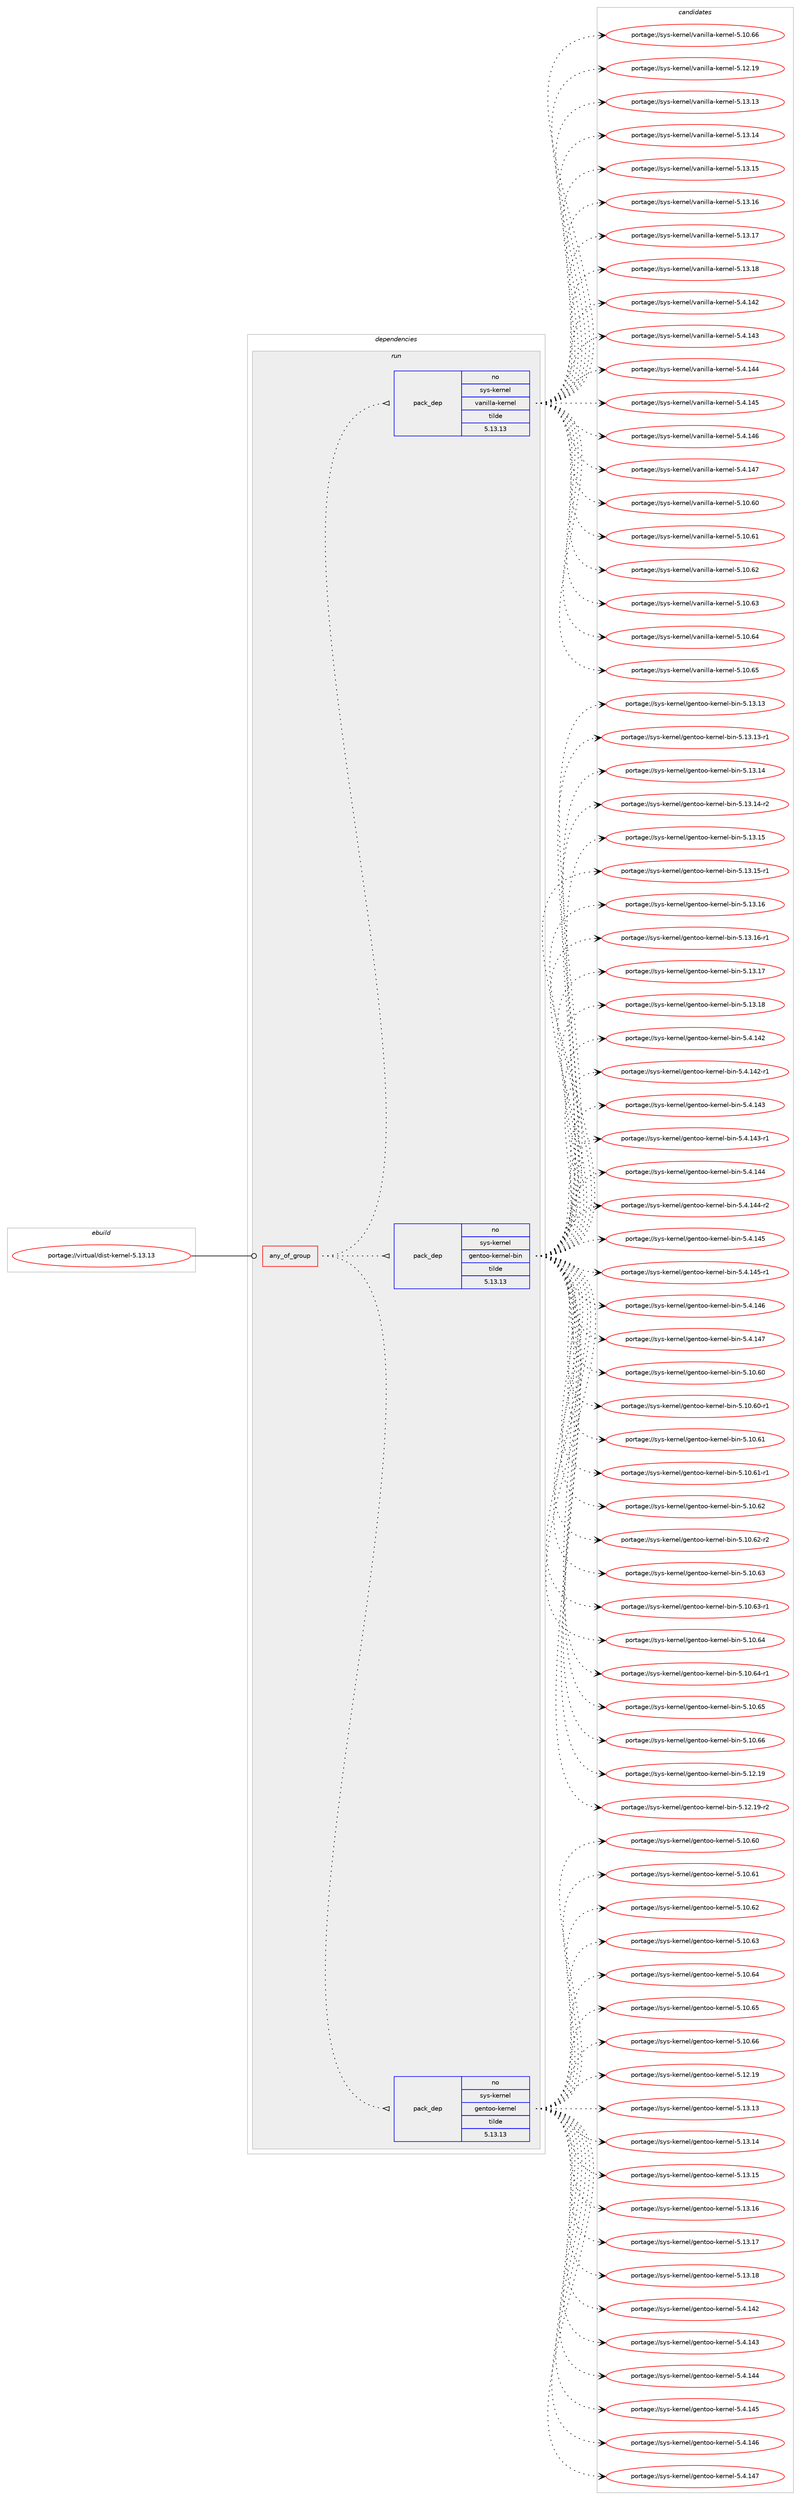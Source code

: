 digraph prolog {

# *************
# Graph options
# *************

newrank=true;
concentrate=true;
compound=true;
graph [rankdir=LR,fontname=Helvetica,fontsize=10,ranksep=1.5];#, ranksep=2.5, nodesep=0.2];
edge  [arrowhead=vee];
node  [fontname=Helvetica,fontsize=10];

# **********
# The ebuild
# **********

subgraph cluster_leftcol {
color=gray;
rank=same;
label=<<i>ebuild</i>>;
id [label="portage://virtual/dist-kernel-5.13.13", color=red, width=4, href="../virtual/dist-kernel-5.13.13.svg"];
}

# ****************
# The dependencies
# ****************

subgraph cluster_midcol {
color=gray;
label=<<i>dependencies</i>>;
subgraph cluster_compile {
fillcolor="#eeeeee";
style=filled;
label=<<i>compile</i>>;
}
subgraph cluster_compileandrun {
fillcolor="#eeeeee";
style=filled;
label=<<i>compile and run</i>>;
}
subgraph cluster_run {
fillcolor="#eeeeee";
style=filled;
label=<<i>run</i>>;
subgraph any13 {
dependency784 [label=<<TABLE BORDER="0" CELLBORDER="1" CELLSPACING="0" CELLPADDING="4"><TR><TD CELLPADDING="10">any_of_group</TD></TR></TABLE>>, shape=none, color=red];subgraph pack357 {
dependency785 [label=<<TABLE BORDER="0" CELLBORDER="1" CELLSPACING="0" CELLPADDING="4" WIDTH="220"><TR><TD ROWSPAN="6" CELLPADDING="30">pack_dep</TD></TR><TR><TD WIDTH="110">no</TD></TR><TR><TD>sys-kernel</TD></TR><TR><TD>gentoo-kernel</TD></TR><TR><TD>tilde</TD></TR><TR><TD>5.13.13</TD></TR></TABLE>>, shape=none, color=blue];
}
dependency784:e -> dependency785:w [weight=20,style="dotted",arrowhead="oinv"];
subgraph pack358 {
dependency786 [label=<<TABLE BORDER="0" CELLBORDER="1" CELLSPACING="0" CELLPADDING="4" WIDTH="220"><TR><TD ROWSPAN="6" CELLPADDING="30">pack_dep</TD></TR><TR><TD WIDTH="110">no</TD></TR><TR><TD>sys-kernel</TD></TR><TR><TD>gentoo-kernel-bin</TD></TR><TR><TD>tilde</TD></TR><TR><TD>5.13.13</TD></TR></TABLE>>, shape=none, color=blue];
}
dependency784:e -> dependency786:w [weight=20,style="dotted",arrowhead="oinv"];
subgraph pack359 {
dependency787 [label=<<TABLE BORDER="0" CELLBORDER="1" CELLSPACING="0" CELLPADDING="4" WIDTH="220"><TR><TD ROWSPAN="6" CELLPADDING="30">pack_dep</TD></TR><TR><TD WIDTH="110">no</TD></TR><TR><TD>sys-kernel</TD></TR><TR><TD>vanilla-kernel</TD></TR><TR><TD>tilde</TD></TR><TR><TD>5.13.13</TD></TR></TABLE>>, shape=none, color=blue];
}
dependency784:e -> dependency787:w [weight=20,style="dotted",arrowhead="oinv"];
}
id:e -> dependency784:w [weight=20,style="solid",arrowhead="odot"];
}
}

# **************
# The candidates
# **************

subgraph cluster_choices {
rank=same;
color=gray;
label=<<i>candidates</i>>;

subgraph choice357 {
color=black;
nodesep=1;
choice1151211154510710111411010110847103101110116111111451071011141101011084553464948465448 [label="portage://sys-kernel/gentoo-kernel-5.10.60", color=red, width=4,href="../sys-kernel/gentoo-kernel-5.10.60.svg"];
choice1151211154510710111411010110847103101110116111111451071011141101011084553464948465449 [label="portage://sys-kernel/gentoo-kernel-5.10.61", color=red, width=4,href="../sys-kernel/gentoo-kernel-5.10.61.svg"];
choice1151211154510710111411010110847103101110116111111451071011141101011084553464948465450 [label="portage://sys-kernel/gentoo-kernel-5.10.62", color=red, width=4,href="../sys-kernel/gentoo-kernel-5.10.62.svg"];
choice1151211154510710111411010110847103101110116111111451071011141101011084553464948465451 [label="portage://sys-kernel/gentoo-kernel-5.10.63", color=red, width=4,href="../sys-kernel/gentoo-kernel-5.10.63.svg"];
choice1151211154510710111411010110847103101110116111111451071011141101011084553464948465452 [label="portage://sys-kernel/gentoo-kernel-5.10.64", color=red, width=4,href="../sys-kernel/gentoo-kernel-5.10.64.svg"];
choice1151211154510710111411010110847103101110116111111451071011141101011084553464948465453 [label="portage://sys-kernel/gentoo-kernel-5.10.65", color=red, width=4,href="../sys-kernel/gentoo-kernel-5.10.65.svg"];
choice1151211154510710111411010110847103101110116111111451071011141101011084553464948465454 [label="portage://sys-kernel/gentoo-kernel-5.10.66", color=red, width=4,href="../sys-kernel/gentoo-kernel-5.10.66.svg"];
choice1151211154510710111411010110847103101110116111111451071011141101011084553464950464957 [label="portage://sys-kernel/gentoo-kernel-5.12.19", color=red, width=4,href="../sys-kernel/gentoo-kernel-5.12.19.svg"];
choice1151211154510710111411010110847103101110116111111451071011141101011084553464951464951 [label="portage://sys-kernel/gentoo-kernel-5.13.13", color=red, width=4,href="../sys-kernel/gentoo-kernel-5.13.13.svg"];
choice1151211154510710111411010110847103101110116111111451071011141101011084553464951464952 [label="portage://sys-kernel/gentoo-kernel-5.13.14", color=red, width=4,href="../sys-kernel/gentoo-kernel-5.13.14.svg"];
choice1151211154510710111411010110847103101110116111111451071011141101011084553464951464953 [label="portage://sys-kernel/gentoo-kernel-5.13.15", color=red, width=4,href="../sys-kernel/gentoo-kernel-5.13.15.svg"];
choice1151211154510710111411010110847103101110116111111451071011141101011084553464951464954 [label="portage://sys-kernel/gentoo-kernel-5.13.16", color=red, width=4,href="../sys-kernel/gentoo-kernel-5.13.16.svg"];
choice1151211154510710111411010110847103101110116111111451071011141101011084553464951464955 [label="portage://sys-kernel/gentoo-kernel-5.13.17", color=red, width=4,href="../sys-kernel/gentoo-kernel-5.13.17.svg"];
choice1151211154510710111411010110847103101110116111111451071011141101011084553464951464956 [label="portage://sys-kernel/gentoo-kernel-5.13.18", color=red, width=4,href="../sys-kernel/gentoo-kernel-5.13.18.svg"];
choice1151211154510710111411010110847103101110116111111451071011141101011084553465246495250 [label="portage://sys-kernel/gentoo-kernel-5.4.142", color=red, width=4,href="../sys-kernel/gentoo-kernel-5.4.142.svg"];
choice1151211154510710111411010110847103101110116111111451071011141101011084553465246495251 [label="portage://sys-kernel/gentoo-kernel-5.4.143", color=red, width=4,href="../sys-kernel/gentoo-kernel-5.4.143.svg"];
choice1151211154510710111411010110847103101110116111111451071011141101011084553465246495252 [label="portage://sys-kernel/gentoo-kernel-5.4.144", color=red, width=4,href="../sys-kernel/gentoo-kernel-5.4.144.svg"];
choice1151211154510710111411010110847103101110116111111451071011141101011084553465246495253 [label="portage://sys-kernel/gentoo-kernel-5.4.145", color=red, width=4,href="../sys-kernel/gentoo-kernel-5.4.145.svg"];
choice1151211154510710111411010110847103101110116111111451071011141101011084553465246495254 [label="portage://sys-kernel/gentoo-kernel-5.4.146", color=red, width=4,href="../sys-kernel/gentoo-kernel-5.4.146.svg"];
choice1151211154510710111411010110847103101110116111111451071011141101011084553465246495255 [label="portage://sys-kernel/gentoo-kernel-5.4.147", color=red, width=4,href="../sys-kernel/gentoo-kernel-5.4.147.svg"];
dependency785:e -> choice1151211154510710111411010110847103101110116111111451071011141101011084553464948465448:w [style=dotted,weight="100"];
dependency785:e -> choice1151211154510710111411010110847103101110116111111451071011141101011084553464948465449:w [style=dotted,weight="100"];
dependency785:e -> choice1151211154510710111411010110847103101110116111111451071011141101011084553464948465450:w [style=dotted,weight="100"];
dependency785:e -> choice1151211154510710111411010110847103101110116111111451071011141101011084553464948465451:w [style=dotted,weight="100"];
dependency785:e -> choice1151211154510710111411010110847103101110116111111451071011141101011084553464948465452:w [style=dotted,weight="100"];
dependency785:e -> choice1151211154510710111411010110847103101110116111111451071011141101011084553464948465453:w [style=dotted,weight="100"];
dependency785:e -> choice1151211154510710111411010110847103101110116111111451071011141101011084553464948465454:w [style=dotted,weight="100"];
dependency785:e -> choice1151211154510710111411010110847103101110116111111451071011141101011084553464950464957:w [style=dotted,weight="100"];
dependency785:e -> choice1151211154510710111411010110847103101110116111111451071011141101011084553464951464951:w [style=dotted,weight="100"];
dependency785:e -> choice1151211154510710111411010110847103101110116111111451071011141101011084553464951464952:w [style=dotted,weight="100"];
dependency785:e -> choice1151211154510710111411010110847103101110116111111451071011141101011084553464951464953:w [style=dotted,weight="100"];
dependency785:e -> choice1151211154510710111411010110847103101110116111111451071011141101011084553464951464954:w [style=dotted,weight="100"];
dependency785:e -> choice1151211154510710111411010110847103101110116111111451071011141101011084553464951464955:w [style=dotted,weight="100"];
dependency785:e -> choice1151211154510710111411010110847103101110116111111451071011141101011084553464951464956:w [style=dotted,weight="100"];
dependency785:e -> choice1151211154510710111411010110847103101110116111111451071011141101011084553465246495250:w [style=dotted,weight="100"];
dependency785:e -> choice1151211154510710111411010110847103101110116111111451071011141101011084553465246495251:w [style=dotted,weight="100"];
dependency785:e -> choice1151211154510710111411010110847103101110116111111451071011141101011084553465246495252:w [style=dotted,weight="100"];
dependency785:e -> choice1151211154510710111411010110847103101110116111111451071011141101011084553465246495253:w [style=dotted,weight="100"];
dependency785:e -> choice1151211154510710111411010110847103101110116111111451071011141101011084553465246495254:w [style=dotted,weight="100"];
dependency785:e -> choice1151211154510710111411010110847103101110116111111451071011141101011084553465246495255:w [style=dotted,weight="100"];
}
subgraph choice358 {
color=black;
nodesep=1;
choice11512111545107101114110101108471031011101161111114510710111411010110845981051104553464948465448 [label="portage://sys-kernel/gentoo-kernel-bin-5.10.60", color=red, width=4,href="../sys-kernel/gentoo-kernel-bin-5.10.60.svg"];
choice115121115451071011141101011084710310111011611111145107101114110101108459810511045534649484654484511449 [label="portage://sys-kernel/gentoo-kernel-bin-5.10.60-r1", color=red, width=4,href="../sys-kernel/gentoo-kernel-bin-5.10.60-r1.svg"];
choice11512111545107101114110101108471031011101161111114510710111411010110845981051104553464948465449 [label="portage://sys-kernel/gentoo-kernel-bin-5.10.61", color=red, width=4,href="../sys-kernel/gentoo-kernel-bin-5.10.61.svg"];
choice115121115451071011141101011084710310111011611111145107101114110101108459810511045534649484654494511449 [label="portage://sys-kernel/gentoo-kernel-bin-5.10.61-r1", color=red, width=4,href="../sys-kernel/gentoo-kernel-bin-5.10.61-r1.svg"];
choice11512111545107101114110101108471031011101161111114510710111411010110845981051104553464948465450 [label="portage://sys-kernel/gentoo-kernel-bin-5.10.62", color=red, width=4,href="../sys-kernel/gentoo-kernel-bin-5.10.62.svg"];
choice115121115451071011141101011084710310111011611111145107101114110101108459810511045534649484654504511450 [label="portage://sys-kernel/gentoo-kernel-bin-5.10.62-r2", color=red, width=4,href="../sys-kernel/gentoo-kernel-bin-5.10.62-r2.svg"];
choice11512111545107101114110101108471031011101161111114510710111411010110845981051104553464948465451 [label="portage://sys-kernel/gentoo-kernel-bin-5.10.63", color=red, width=4,href="../sys-kernel/gentoo-kernel-bin-5.10.63.svg"];
choice115121115451071011141101011084710310111011611111145107101114110101108459810511045534649484654514511449 [label="portage://sys-kernel/gentoo-kernel-bin-5.10.63-r1", color=red, width=4,href="../sys-kernel/gentoo-kernel-bin-5.10.63-r1.svg"];
choice11512111545107101114110101108471031011101161111114510710111411010110845981051104553464948465452 [label="portage://sys-kernel/gentoo-kernel-bin-5.10.64", color=red, width=4,href="../sys-kernel/gentoo-kernel-bin-5.10.64.svg"];
choice115121115451071011141101011084710310111011611111145107101114110101108459810511045534649484654524511449 [label="portage://sys-kernel/gentoo-kernel-bin-5.10.64-r1", color=red, width=4,href="../sys-kernel/gentoo-kernel-bin-5.10.64-r1.svg"];
choice11512111545107101114110101108471031011101161111114510710111411010110845981051104553464948465453 [label="portage://sys-kernel/gentoo-kernel-bin-5.10.65", color=red, width=4,href="../sys-kernel/gentoo-kernel-bin-5.10.65.svg"];
choice11512111545107101114110101108471031011101161111114510710111411010110845981051104553464948465454 [label="portage://sys-kernel/gentoo-kernel-bin-5.10.66", color=red, width=4,href="../sys-kernel/gentoo-kernel-bin-5.10.66.svg"];
choice11512111545107101114110101108471031011101161111114510710111411010110845981051104553464950464957 [label="portage://sys-kernel/gentoo-kernel-bin-5.12.19", color=red, width=4,href="../sys-kernel/gentoo-kernel-bin-5.12.19.svg"];
choice115121115451071011141101011084710310111011611111145107101114110101108459810511045534649504649574511450 [label="portage://sys-kernel/gentoo-kernel-bin-5.12.19-r2", color=red, width=4,href="../sys-kernel/gentoo-kernel-bin-5.12.19-r2.svg"];
choice11512111545107101114110101108471031011101161111114510710111411010110845981051104553464951464951 [label="portage://sys-kernel/gentoo-kernel-bin-5.13.13", color=red, width=4,href="../sys-kernel/gentoo-kernel-bin-5.13.13.svg"];
choice115121115451071011141101011084710310111011611111145107101114110101108459810511045534649514649514511449 [label="portage://sys-kernel/gentoo-kernel-bin-5.13.13-r1", color=red, width=4,href="../sys-kernel/gentoo-kernel-bin-5.13.13-r1.svg"];
choice11512111545107101114110101108471031011101161111114510710111411010110845981051104553464951464952 [label="portage://sys-kernel/gentoo-kernel-bin-5.13.14", color=red, width=4,href="../sys-kernel/gentoo-kernel-bin-5.13.14.svg"];
choice115121115451071011141101011084710310111011611111145107101114110101108459810511045534649514649524511450 [label="portage://sys-kernel/gentoo-kernel-bin-5.13.14-r2", color=red, width=4,href="../sys-kernel/gentoo-kernel-bin-5.13.14-r2.svg"];
choice11512111545107101114110101108471031011101161111114510710111411010110845981051104553464951464953 [label="portage://sys-kernel/gentoo-kernel-bin-5.13.15", color=red, width=4,href="../sys-kernel/gentoo-kernel-bin-5.13.15.svg"];
choice115121115451071011141101011084710310111011611111145107101114110101108459810511045534649514649534511449 [label="portage://sys-kernel/gentoo-kernel-bin-5.13.15-r1", color=red, width=4,href="../sys-kernel/gentoo-kernel-bin-5.13.15-r1.svg"];
choice11512111545107101114110101108471031011101161111114510710111411010110845981051104553464951464954 [label="portage://sys-kernel/gentoo-kernel-bin-5.13.16", color=red, width=4,href="../sys-kernel/gentoo-kernel-bin-5.13.16.svg"];
choice115121115451071011141101011084710310111011611111145107101114110101108459810511045534649514649544511449 [label="portage://sys-kernel/gentoo-kernel-bin-5.13.16-r1", color=red, width=4,href="../sys-kernel/gentoo-kernel-bin-5.13.16-r1.svg"];
choice11512111545107101114110101108471031011101161111114510710111411010110845981051104553464951464955 [label="portage://sys-kernel/gentoo-kernel-bin-5.13.17", color=red, width=4,href="../sys-kernel/gentoo-kernel-bin-5.13.17.svg"];
choice11512111545107101114110101108471031011101161111114510710111411010110845981051104553464951464956 [label="portage://sys-kernel/gentoo-kernel-bin-5.13.18", color=red, width=4,href="../sys-kernel/gentoo-kernel-bin-5.13.18.svg"];
choice11512111545107101114110101108471031011101161111114510710111411010110845981051104553465246495250 [label="portage://sys-kernel/gentoo-kernel-bin-5.4.142", color=red, width=4,href="../sys-kernel/gentoo-kernel-bin-5.4.142.svg"];
choice115121115451071011141101011084710310111011611111145107101114110101108459810511045534652464952504511449 [label="portage://sys-kernel/gentoo-kernel-bin-5.4.142-r1", color=red, width=4,href="../sys-kernel/gentoo-kernel-bin-5.4.142-r1.svg"];
choice11512111545107101114110101108471031011101161111114510710111411010110845981051104553465246495251 [label="portage://sys-kernel/gentoo-kernel-bin-5.4.143", color=red, width=4,href="../sys-kernel/gentoo-kernel-bin-5.4.143.svg"];
choice115121115451071011141101011084710310111011611111145107101114110101108459810511045534652464952514511449 [label="portage://sys-kernel/gentoo-kernel-bin-5.4.143-r1", color=red, width=4,href="../sys-kernel/gentoo-kernel-bin-5.4.143-r1.svg"];
choice11512111545107101114110101108471031011101161111114510710111411010110845981051104553465246495252 [label="portage://sys-kernel/gentoo-kernel-bin-5.4.144", color=red, width=4,href="../sys-kernel/gentoo-kernel-bin-5.4.144.svg"];
choice115121115451071011141101011084710310111011611111145107101114110101108459810511045534652464952524511450 [label="portage://sys-kernel/gentoo-kernel-bin-5.4.144-r2", color=red, width=4,href="../sys-kernel/gentoo-kernel-bin-5.4.144-r2.svg"];
choice11512111545107101114110101108471031011101161111114510710111411010110845981051104553465246495253 [label="portage://sys-kernel/gentoo-kernel-bin-5.4.145", color=red, width=4,href="../sys-kernel/gentoo-kernel-bin-5.4.145.svg"];
choice115121115451071011141101011084710310111011611111145107101114110101108459810511045534652464952534511449 [label="portage://sys-kernel/gentoo-kernel-bin-5.4.145-r1", color=red, width=4,href="../sys-kernel/gentoo-kernel-bin-5.4.145-r1.svg"];
choice11512111545107101114110101108471031011101161111114510710111411010110845981051104553465246495254 [label="portage://sys-kernel/gentoo-kernel-bin-5.4.146", color=red, width=4,href="../sys-kernel/gentoo-kernel-bin-5.4.146.svg"];
choice11512111545107101114110101108471031011101161111114510710111411010110845981051104553465246495255 [label="portage://sys-kernel/gentoo-kernel-bin-5.4.147", color=red, width=4,href="../sys-kernel/gentoo-kernel-bin-5.4.147.svg"];
dependency786:e -> choice11512111545107101114110101108471031011101161111114510710111411010110845981051104553464948465448:w [style=dotted,weight="100"];
dependency786:e -> choice115121115451071011141101011084710310111011611111145107101114110101108459810511045534649484654484511449:w [style=dotted,weight="100"];
dependency786:e -> choice11512111545107101114110101108471031011101161111114510710111411010110845981051104553464948465449:w [style=dotted,weight="100"];
dependency786:e -> choice115121115451071011141101011084710310111011611111145107101114110101108459810511045534649484654494511449:w [style=dotted,weight="100"];
dependency786:e -> choice11512111545107101114110101108471031011101161111114510710111411010110845981051104553464948465450:w [style=dotted,weight="100"];
dependency786:e -> choice115121115451071011141101011084710310111011611111145107101114110101108459810511045534649484654504511450:w [style=dotted,weight="100"];
dependency786:e -> choice11512111545107101114110101108471031011101161111114510710111411010110845981051104553464948465451:w [style=dotted,weight="100"];
dependency786:e -> choice115121115451071011141101011084710310111011611111145107101114110101108459810511045534649484654514511449:w [style=dotted,weight="100"];
dependency786:e -> choice11512111545107101114110101108471031011101161111114510710111411010110845981051104553464948465452:w [style=dotted,weight="100"];
dependency786:e -> choice115121115451071011141101011084710310111011611111145107101114110101108459810511045534649484654524511449:w [style=dotted,weight="100"];
dependency786:e -> choice11512111545107101114110101108471031011101161111114510710111411010110845981051104553464948465453:w [style=dotted,weight="100"];
dependency786:e -> choice11512111545107101114110101108471031011101161111114510710111411010110845981051104553464948465454:w [style=dotted,weight="100"];
dependency786:e -> choice11512111545107101114110101108471031011101161111114510710111411010110845981051104553464950464957:w [style=dotted,weight="100"];
dependency786:e -> choice115121115451071011141101011084710310111011611111145107101114110101108459810511045534649504649574511450:w [style=dotted,weight="100"];
dependency786:e -> choice11512111545107101114110101108471031011101161111114510710111411010110845981051104553464951464951:w [style=dotted,weight="100"];
dependency786:e -> choice115121115451071011141101011084710310111011611111145107101114110101108459810511045534649514649514511449:w [style=dotted,weight="100"];
dependency786:e -> choice11512111545107101114110101108471031011101161111114510710111411010110845981051104553464951464952:w [style=dotted,weight="100"];
dependency786:e -> choice115121115451071011141101011084710310111011611111145107101114110101108459810511045534649514649524511450:w [style=dotted,weight="100"];
dependency786:e -> choice11512111545107101114110101108471031011101161111114510710111411010110845981051104553464951464953:w [style=dotted,weight="100"];
dependency786:e -> choice115121115451071011141101011084710310111011611111145107101114110101108459810511045534649514649534511449:w [style=dotted,weight="100"];
dependency786:e -> choice11512111545107101114110101108471031011101161111114510710111411010110845981051104553464951464954:w [style=dotted,weight="100"];
dependency786:e -> choice115121115451071011141101011084710310111011611111145107101114110101108459810511045534649514649544511449:w [style=dotted,weight="100"];
dependency786:e -> choice11512111545107101114110101108471031011101161111114510710111411010110845981051104553464951464955:w [style=dotted,weight="100"];
dependency786:e -> choice11512111545107101114110101108471031011101161111114510710111411010110845981051104553464951464956:w [style=dotted,weight="100"];
dependency786:e -> choice11512111545107101114110101108471031011101161111114510710111411010110845981051104553465246495250:w [style=dotted,weight="100"];
dependency786:e -> choice115121115451071011141101011084710310111011611111145107101114110101108459810511045534652464952504511449:w [style=dotted,weight="100"];
dependency786:e -> choice11512111545107101114110101108471031011101161111114510710111411010110845981051104553465246495251:w [style=dotted,weight="100"];
dependency786:e -> choice115121115451071011141101011084710310111011611111145107101114110101108459810511045534652464952514511449:w [style=dotted,weight="100"];
dependency786:e -> choice11512111545107101114110101108471031011101161111114510710111411010110845981051104553465246495252:w [style=dotted,weight="100"];
dependency786:e -> choice115121115451071011141101011084710310111011611111145107101114110101108459810511045534652464952524511450:w [style=dotted,weight="100"];
dependency786:e -> choice11512111545107101114110101108471031011101161111114510710111411010110845981051104553465246495253:w [style=dotted,weight="100"];
dependency786:e -> choice115121115451071011141101011084710310111011611111145107101114110101108459810511045534652464952534511449:w [style=dotted,weight="100"];
dependency786:e -> choice11512111545107101114110101108471031011101161111114510710111411010110845981051104553465246495254:w [style=dotted,weight="100"];
dependency786:e -> choice11512111545107101114110101108471031011101161111114510710111411010110845981051104553465246495255:w [style=dotted,weight="100"];
}
subgraph choice359 {
color=black;
nodesep=1;
choice11512111545107101114110101108471189711010510810897451071011141101011084553464948465448 [label="portage://sys-kernel/vanilla-kernel-5.10.60", color=red, width=4,href="../sys-kernel/vanilla-kernel-5.10.60.svg"];
choice11512111545107101114110101108471189711010510810897451071011141101011084553464948465449 [label="portage://sys-kernel/vanilla-kernel-5.10.61", color=red, width=4,href="../sys-kernel/vanilla-kernel-5.10.61.svg"];
choice11512111545107101114110101108471189711010510810897451071011141101011084553464948465450 [label="portage://sys-kernel/vanilla-kernel-5.10.62", color=red, width=4,href="../sys-kernel/vanilla-kernel-5.10.62.svg"];
choice11512111545107101114110101108471189711010510810897451071011141101011084553464948465451 [label="portage://sys-kernel/vanilla-kernel-5.10.63", color=red, width=4,href="../sys-kernel/vanilla-kernel-5.10.63.svg"];
choice11512111545107101114110101108471189711010510810897451071011141101011084553464948465452 [label="portage://sys-kernel/vanilla-kernel-5.10.64", color=red, width=4,href="../sys-kernel/vanilla-kernel-5.10.64.svg"];
choice11512111545107101114110101108471189711010510810897451071011141101011084553464948465453 [label="portage://sys-kernel/vanilla-kernel-5.10.65", color=red, width=4,href="../sys-kernel/vanilla-kernel-5.10.65.svg"];
choice11512111545107101114110101108471189711010510810897451071011141101011084553464948465454 [label="portage://sys-kernel/vanilla-kernel-5.10.66", color=red, width=4,href="../sys-kernel/vanilla-kernel-5.10.66.svg"];
choice11512111545107101114110101108471189711010510810897451071011141101011084553464950464957 [label="portage://sys-kernel/vanilla-kernel-5.12.19", color=red, width=4,href="../sys-kernel/vanilla-kernel-5.12.19.svg"];
choice11512111545107101114110101108471189711010510810897451071011141101011084553464951464951 [label="portage://sys-kernel/vanilla-kernel-5.13.13", color=red, width=4,href="../sys-kernel/vanilla-kernel-5.13.13.svg"];
choice11512111545107101114110101108471189711010510810897451071011141101011084553464951464952 [label="portage://sys-kernel/vanilla-kernel-5.13.14", color=red, width=4,href="../sys-kernel/vanilla-kernel-5.13.14.svg"];
choice11512111545107101114110101108471189711010510810897451071011141101011084553464951464953 [label="portage://sys-kernel/vanilla-kernel-5.13.15", color=red, width=4,href="../sys-kernel/vanilla-kernel-5.13.15.svg"];
choice11512111545107101114110101108471189711010510810897451071011141101011084553464951464954 [label="portage://sys-kernel/vanilla-kernel-5.13.16", color=red, width=4,href="../sys-kernel/vanilla-kernel-5.13.16.svg"];
choice11512111545107101114110101108471189711010510810897451071011141101011084553464951464955 [label="portage://sys-kernel/vanilla-kernel-5.13.17", color=red, width=4,href="../sys-kernel/vanilla-kernel-5.13.17.svg"];
choice11512111545107101114110101108471189711010510810897451071011141101011084553464951464956 [label="portage://sys-kernel/vanilla-kernel-5.13.18", color=red, width=4,href="../sys-kernel/vanilla-kernel-5.13.18.svg"];
choice11512111545107101114110101108471189711010510810897451071011141101011084553465246495250 [label="portage://sys-kernel/vanilla-kernel-5.4.142", color=red, width=4,href="../sys-kernel/vanilla-kernel-5.4.142.svg"];
choice11512111545107101114110101108471189711010510810897451071011141101011084553465246495251 [label="portage://sys-kernel/vanilla-kernel-5.4.143", color=red, width=4,href="../sys-kernel/vanilla-kernel-5.4.143.svg"];
choice11512111545107101114110101108471189711010510810897451071011141101011084553465246495252 [label="portage://sys-kernel/vanilla-kernel-5.4.144", color=red, width=4,href="../sys-kernel/vanilla-kernel-5.4.144.svg"];
choice11512111545107101114110101108471189711010510810897451071011141101011084553465246495253 [label="portage://sys-kernel/vanilla-kernel-5.4.145", color=red, width=4,href="../sys-kernel/vanilla-kernel-5.4.145.svg"];
choice11512111545107101114110101108471189711010510810897451071011141101011084553465246495254 [label="portage://sys-kernel/vanilla-kernel-5.4.146", color=red, width=4,href="../sys-kernel/vanilla-kernel-5.4.146.svg"];
choice11512111545107101114110101108471189711010510810897451071011141101011084553465246495255 [label="portage://sys-kernel/vanilla-kernel-5.4.147", color=red, width=4,href="../sys-kernel/vanilla-kernel-5.4.147.svg"];
dependency787:e -> choice11512111545107101114110101108471189711010510810897451071011141101011084553464948465448:w [style=dotted,weight="100"];
dependency787:e -> choice11512111545107101114110101108471189711010510810897451071011141101011084553464948465449:w [style=dotted,weight="100"];
dependency787:e -> choice11512111545107101114110101108471189711010510810897451071011141101011084553464948465450:w [style=dotted,weight="100"];
dependency787:e -> choice11512111545107101114110101108471189711010510810897451071011141101011084553464948465451:w [style=dotted,weight="100"];
dependency787:e -> choice11512111545107101114110101108471189711010510810897451071011141101011084553464948465452:w [style=dotted,weight="100"];
dependency787:e -> choice11512111545107101114110101108471189711010510810897451071011141101011084553464948465453:w [style=dotted,weight="100"];
dependency787:e -> choice11512111545107101114110101108471189711010510810897451071011141101011084553464948465454:w [style=dotted,weight="100"];
dependency787:e -> choice11512111545107101114110101108471189711010510810897451071011141101011084553464950464957:w [style=dotted,weight="100"];
dependency787:e -> choice11512111545107101114110101108471189711010510810897451071011141101011084553464951464951:w [style=dotted,weight="100"];
dependency787:e -> choice11512111545107101114110101108471189711010510810897451071011141101011084553464951464952:w [style=dotted,weight="100"];
dependency787:e -> choice11512111545107101114110101108471189711010510810897451071011141101011084553464951464953:w [style=dotted,weight="100"];
dependency787:e -> choice11512111545107101114110101108471189711010510810897451071011141101011084553464951464954:w [style=dotted,weight="100"];
dependency787:e -> choice11512111545107101114110101108471189711010510810897451071011141101011084553464951464955:w [style=dotted,weight="100"];
dependency787:e -> choice11512111545107101114110101108471189711010510810897451071011141101011084553464951464956:w [style=dotted,weight="100"];
dependency787:e -> choice11512111545107101114110101108471189711010510810897451071011141101011084553465246495250:w [style=dotted,weight="100"];
dependency787:e -> choice11512111545107101114110101108471189711010510810897451071011141101011084553465246495251:w [style=dotted,weight="100"];
dependency787:e -> choice11512111545107101114110101108471189711010510810897451071011141101011084553465246495252:w [style=dotted,weight="100"];
dependency787:e -> choice11512111545107101114110101108471189711010510810897451071011141101011084553465246495253:w [style=dotted,weight="100"];
dependency787:e -> choice11512111545107101114110101108471189711010510810897451071011141101011084553465246495254:w [style=dotted,weight="100"];
dependency787:e -> choice11512111545107101114110101108471189711010510810897451071011141101011084553465246495255:w [style=dotted,weight="100"];
}
}

}
